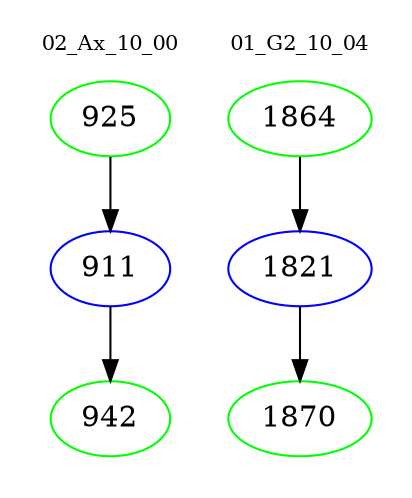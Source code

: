 digraph{
subgraph cluster_0 {
color = white
label = "02_Ax_10_00";
fontsize=10;
T0_925 [label="925", color="green"]
T0_925 -> T0_911 [color="black"]
T0_911 [label="911", color="blue"]
T0_911 -> T0_942 [color="black"]
T0_942 [label="942", color="green"]
}
subgraph cluster_1 {
color = white
label = "01_G2_10_04";
fontsize=10;
T1_1864 [label="1864", color="green"]
T1_1864 -> T1_1821 [color="black"]
T1_1821 [label="1821", color="blue"]
T1_1821 -> T1_1870 [color="black"]
T1_1870 [label="1870", color="green"]
}
}
